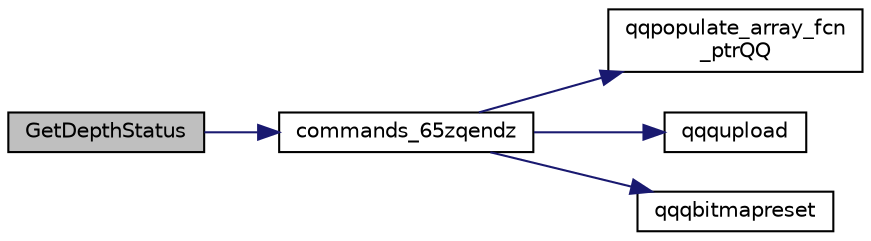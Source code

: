 digraph "GetDepthStatus"
{
  edge [fontname="Helvetica",fontsize="10",labelfontname="Helvetica",labelfontsize="10"];
  node [fontname="Helvetica",fontsize="10",shape=record];
  rankdir="LR";
  Node685 [label="GetDepthStatus",height=0.2,width=0.4,color="black", fillcolor="grey75", style="filled", fontcolor="black"];
  Node685 -> Node686 [color="midnightblue",fontsize="10",style="solid",fontname="Helvetica"];
  Node686 [label="commands_65zqendz",height=0.2,width=0.4,color="black", fillcolor="white", style="filled",URL="$inszt__commands_8c.html#ae5eaf40dc6507a08e90fc7a48ee2fd81"];
  Node686 -> Node687 [color="midnightblue",fontsize="10",style="solid",fontname="Helvetica"];
  Node687 [label="qqpopulate_array_fcn\l_ptrQQ",height=0.2,width=0.4,color="black", fillcolor="white", style="filled",URL="$inszt__commands_8c.html#a4ad6fa1bb94fc1c3ac2dc30925106081"];
  Node686 -> Node688 [color="midnightblue",fontsize="10",style="solid",fontname="Helvetica"];
  Node688 [label="qqqupload",height=0.2,width=0.4,color="black", fillcolor="white", style="filled",URL="$inszt__commands_8c.html#a109761d7f84a96b5606e507bace276b5"];
  Node686 -> Node689 [color="midnightblue",fontsize="10",style="solid",fontname="Helvetica"];
  Node689 [label="qqqbitmapreset",height=0.2,width=0.4,color="black", fillcolor="white", style="filled",URL="$inszt__commands_8c.html#a5688fceaed93ba591e78ee15ccb0187f"];
}
